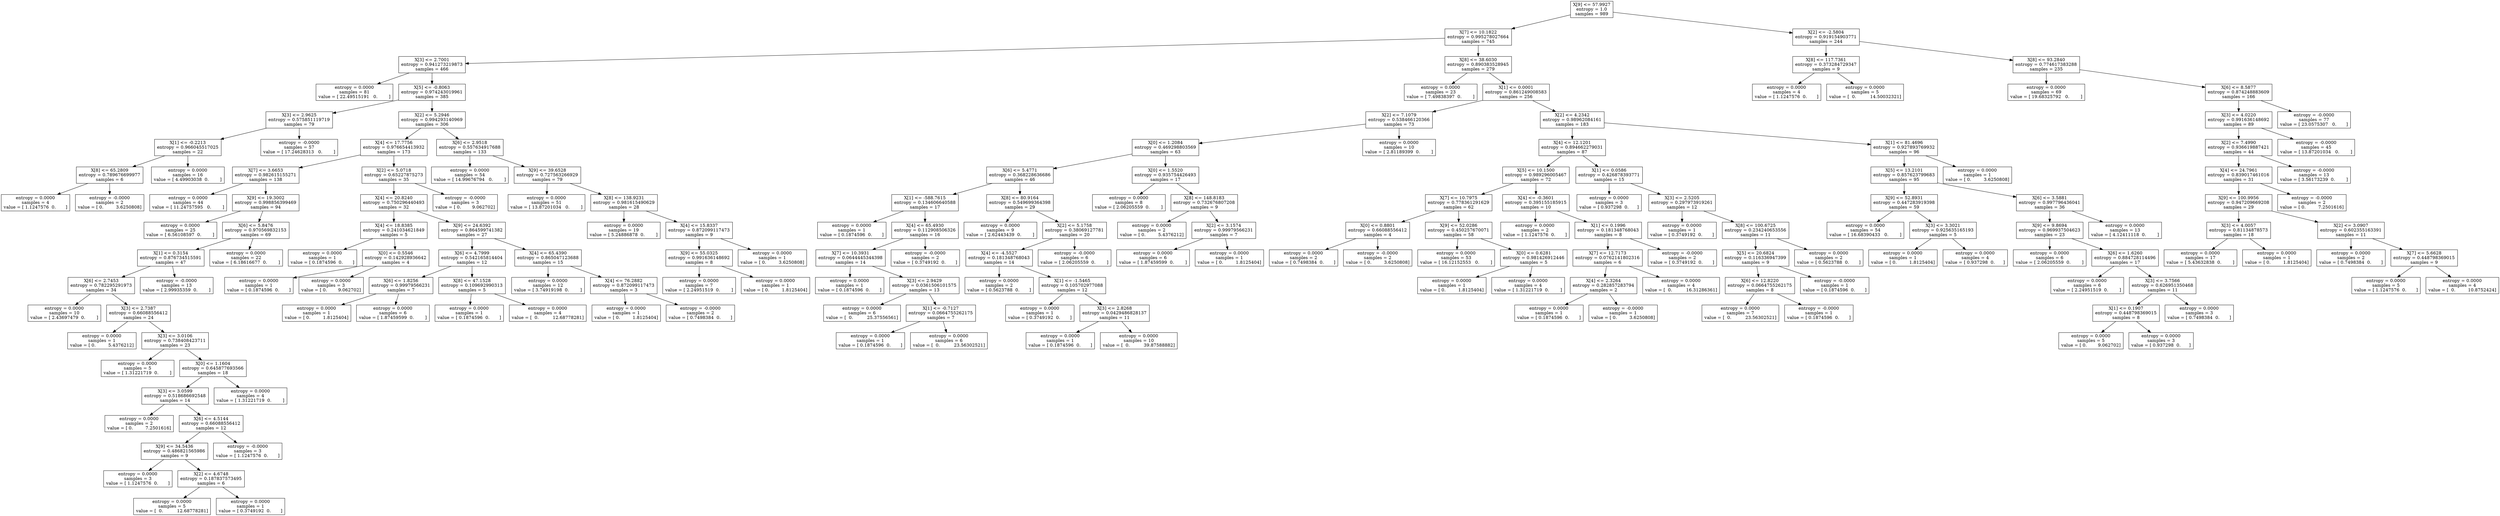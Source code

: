 digraph Tree {
0 [label="X[9] <= 57.9927\nentropy = 1.0\nsamples = 989", shape="box"] ;
1 [label="X[7] <= 10.1822\nentropy = 0.995278027664\nsamples = 745", shape="box"] ;
0 -> 1 ;
2 [label="X[3] <= 2.7001\nentropy = 0.941273219873\nsamples = 466", shape="box"] ;
1 -> 2 ;
3 [label="entropy = 0.0000\nsamples = 81\nvalue = [ 22.49515191   0.        ]", shape="box"] ;
2 -> 3 ;
4 [label="X[5] <= -0.8063\nentropy = 0.974243019961\nsamples = 385", shape="box"] ;
2 -> 4 ;
5 [label="X[3] <= 2.9625\nentropy = 0.575851119719\nsamples = 79", shape="box"] ;
4 -> 5 ;
6 [label="X[1] <= -0.2213\nentropy = 0.966045517025\nsamples = 22", shape="box"] ;
5 -> 6 ;
7 [label="X[8] <= 65.2809\nentropy = 0.789676699977\nsamples = 6", shape="box"] ;
6 -> 7 ;
8 [label="entropy = 0.0000\nsamples = 4\nvalue = [ 1.1247576  0.       ]", shape="box"] ;
7 -> 8 ;
9 [label="entropy = -0.0000\nsamples = 2\nvalue = [ 0.         3.6250808]", shape="box"] ;
7 -> 9 ;
10 [label="entropy = 0.0000\nsamples = 16\nvalue = [ 4.49903038  0.        ]", shape="box"] ;
6 -> 10 ;
11 [label="entropy = -0.0000\nsamples = 57\nvalue = [ 17.24628313   0.        ]", shape="box"] ;
5 -> 11 ;
12 [label="X[2] <= 5.2946\nentropy = 0.994293140969\nsamples = 306", shape="box"] ;
4 -> 12 ;
13 [label="X[4] <= 17.7756\nentropy = 0.976654413932\nsamples = 173", shape="box"] ;
12 -> 13 ;
14 [label="X[7] <= 3.6653\nentropy = 0.982615155271\nsamples = 138", shape="box"] ;
13 -> 14 ;
15 [label="entropy = 0.0000\nsamples = 44\nvalue = [ 11.24757595   0.        ]", shape="box"] ;
14 -> 15 ;
16 [label="X[9] <= 19.3002\nentropy = 0.998856399469\nsamples = 94", shape="box"] ;
14 -> 16 ;
17 [label="entropy = 0.0000\nsamples = 25\nvalue = [ 6.56108597  0.        ]", shape="box"] ;
16 -> 17 ;
18 [label="X[6] <= 5.8476\nentropy = 0.970569832153\nsamples = 69", shape="box"] ;
16 -> 18 ;
19 [label="X[1] <= 0.3154\nentropy = 0.876734515591\nsamples = 47", shape="box"] ;
18 -> 19 ;
20 [label="X[6] <= 2.7453\nentropy = 0.782295291973\nsamples = 34", shape="box"] ;
19 -> 20 ;
21 [label="entropy = 0.0000\nsamples = 10\nvalue = [ 2.43697479  0.        ]", shape="box"] ;
20 -> 21 ;
22 [label="X[3] <= 2.7387\nentropy = 0.66088556412\nsamples = 24", shape="box"] ;
20 -> 22 ;
23 [label="entropy = 0.0000\nsamples = 1\nvalue = [ 0.         5.4376212]", shape="box"] ;
22 -> 23 ;
24 [label="X[3] <= 3.0106\nentropy = 0.738408423711\nsamples = 23", shape="box"] ;
22 -> 24 ;
25 [label="entropy = 0.0000\nsamples = 5\nvalue = [ 1.31221719  0.        ]", shape="box"] ;
24 -> 25 ;
26 [label="X[0] <= 1.1604\nentropy = 0.645877693566\nsamples = 18", shape="box"] ;
24 -> 26 ;
27 [label="X[3] <= 3.0599\nentropy = 0.518686692548\nsamples = 14", shape="box"] ;
26 -> 27 ;
28 [label="entropy = 0.0000\nsamples = 2\nvalue = [ 0.         7.2501616]", shape="box"] ;
27 -> 28 ;
29 [label="X[6] <= 4.5144\nentropy = 0.66088556412\nsamples = 12", shape="box"] ;
27 -> 29 ;
30 [label="X[9] <= 34.5436\nentropy = 0.486821565986\nsamples = 9", shape="box"] ;
29 -> 30 ;
31 [label="entropy = 0.0000\nsamples = 3\nvalue = [ 1.1247576  0.       ]", shape="box"] ;
30 -> 31 ;
32 [label="X[2] <= 4.6748\nentropy = 0.187837573495\nsamples = 6", shape="box"] ;
30 -> 32 ;
33 [label="entropy = 0.0000\nsamples = 5\nvalue = [  0.          12.68778281]", shape="box"] ;
32 -> 33 ;
34 [label="entropy = 0.0000\nsamples = 1\nvalue = [ 0.3749192  0.       ]", shape="box"] ;
32 -> 34 ;
35 [label="entropy = -0.0000\nsamples = 3\nvalue = [ 1.1247576  0.       ]", shape="box"] ;
29 -> 35 ;
36 [label="entropy = 0.0000\nsamples = 4\nvalue = [ 1.31221719  0.        ]", shape="box"] ;
26 -> 36 ;
37 [label="entropy = -0.0000\nsamples = 13\nvalue = [ 2.99935359  0.        ]", shape="box"] ;
19 -> 37 ;
38 [label="entropy = 0.0000\nsamples = 22\nvalue = [ 6.18616677  0.        ]", shape="box"] ;
18 -> 38 ;
39 [label="X[2] <= 5.0718\nentropy = 0.65227875273\nsamples = 35", shape="box"] ;
13 -> 39 ;
40 [label="X[4] <= 20.8240\nentropy = 0.750296440493\nsamples = 32", shape="box"] ;
39 -> 40 ;
41 [label="X[4] <= 18.8385\nentropy = 0.241034621849\nsamples = 5", shape="box"] ;
40 -> 41 ;
42 [label="entropy = 0.0000\nsamples = 1\nvalue = [ 0.1874596  0.       ]", shape="box"] ;
41 -> 42 ;
43 [label="X[0] <= 0.5546\nentropy = 0.142928936642\nsamples = 4", shape="box"] ;
41 -> 43 ;
44 [label="entropy = 0.0000\nsamples = 1\nvalue = [ 0.1874596  0.       ]", shape="box"] ;
43 -> 44 ;
45 [label="entropy = 0.0000\nsamples = 3\nvalue = [ 0.        9.062702]", shape="box"] ;
43 -> 45 ;
46 [label="X[9] <= 24.6392\nentropy = 0.864599741382\nsamples = 27", shape="box"] ;
40 -> 46 ;
47 [label="X[6] <= 4.7999\nentropy = 0.542165814404\nsamples = 12", shape="box"] ;
46 -> 47 ;
48 [label="X[6] <= 1.8256\nentropy = 0.99979566231\nsamples = 7", shape="box"] ;
47 -> 48 ;
49 [label="entropy = 0.0000\nsamples = 1\nvalue = [ 0.         1.8125404]", shape="box"] ;
48 -> 49 ;
50 [label="entropy = 0.0000\nsamples = 6\nvalue = [ 1.87459599  0.        ]", shape="box"] ;
48 -> 50 ;
51 [label="X[8] <= 47.1528\nentropy = 0.109692990313\nsamples = 5", shape="box"] ;
47 -> 51 ;
52 [label="entropy = 0.0000\nsamples = 1\nvalue = [ 0.1874596  0.       ]", shape="box"] ;
51 -> 52 ;
53 [label="entropy = 0.0000\nsamples = 4\nvalue = [  0.          12.68778281]", shape="box"] ;
51 -> 53 ;
54 [label="X[4] <= 65.4390\nentropy = 0.865047123688\nsamples = 15", shape="box"] ;
46 -> 54 ;
55 [label="entropy = 0.0000\nsamples = 12\nvalue = [ 3.74919198  0.        ]", shape="box"] ;
54 -> 55 ;
56 [label="X[4] <= 76.2882\nentropy = 0.872099117473\nsamples = 3", shape="box"] ;
54 -> 56 ;
57 [label="entropy = 0.0000\nsamples = 1\nvalue = [ 0.         1.8125404]", shape="box"] ;
56 -> 57 ;
58 [label="entropy = -0.0000\nsamples = 2\nvalue = [ 0.7498384  0.       ]", shape="box"] ;
56 -> 58 ;
59 [label="entropy = -0.0000\nsamples = 3\nvalue = [ 0.        9.062702]", shape="box"] ;
39 -> 59 ;
60 [label="X[6] <= 2.9518\nentropy = 0.557634917688\nsamples = 133", shape="box"] ;
12 -> 60 ;
61 [label="entropy = 0.0000\nsamples = 54\nvalue = [ 14.99676794   0.        ]", shape="box"] ;
60 -> 61 ;
62 [label="X[9] <= 39.6528\nentropy = 0.727563266929\nsamples = 79", shape="box"] ;
60 -> 62 ;
63 [label="entropy = 0.0000\nsamples = 51\nvalue = [ 13.87201034   0.        ]", shape="box"] ;
62 -> 63 ;
64 [label="X[8] <= 138.9231\nentropy = 0.981615490629\nsamples = 28", shape="box"] ;
62 -> 64 ;
65 [label="entropy = 0.0000\nsamples = 19\nvalue = [ 5.24886878  0.        ]", shape="box"] ;
64 -> 65 ;
66 [label="X[4] <= 15.8337\nentropy = 0.872099117473\nsamples = 9", shape="box"] ;
64 -> 66 ;
67 [label="X[9] <= 55.0325\nentropy = 0.991636148692\nsamples = 8", shape="box"] ;
66 -> 67 ;
68 [label="entropy = 0.0000\nsamples = 7\nvalue = [ 2.24951519  0.        ]", shape="box"] ;
67 -> 68 ;
69 [label="entropy = 0.0000\nsamples = 1\nvalue = [ 0.         1.8125404]", shape="box"] ;
67 -> 69 ;
70 [label="entropy = 0.0000\nsamples = 1\nvalue = [ 0.         3.6250808]", shape="box"] ;
66 -> 70 ;
71 [label="X[8] <= 38.6030\nentropy = 0.890383528945\nsamples = 279", shape="box"] ;
1 -> 71 ;
72 [label="entropy = 0.0000\nsamples = 23\nvalue = [ 7.49838397  0.        ]", shape="box"] ;
71 -> 72 ;
73 [label="X[1] <= 0.0001\nentropy = 0.861249008583\nsamples = 256", shape="box"] ;
71 -> 73 ;
74 [label="X[2] <= 7.1079\nentropy = 0.538466120366\nsamples = 73", shape="box"] ;
73 -> 74 ;
75 [label="X[0] <= 1.2084\nentropy = 0.469298803569\nsamples = 63", shape="box"] ;
74 -> 75 ;
76 [label="X[6] <= 5.4771\nentropy = 0.368228636686\nsamples = 46", shape="box"] ;
75 -> 76 ;
77 [label="X[1] <= -588.7615\nentropy = 0.134606640588\nsamples = 17", shape="box"] ;
76 -> 77 ;
78 [label="entropy = 0.0000\nsamples = 1\nvalue = [ 0.1874596  0.       ]", shape="box"] ;
77 -> 78 ;
79 [label="X[4] <= 65.4930\nentropy = 0.112908506326\nsamples = 16", shape="box"] ;
77 -> 79 ;
80 [label="X[7] <= 10.3931\nentropy = 0.0644445344398\nsamples = 14", shape="box"] ;
79 -> 80 ;
81 [label="entropy = 0.0000\nsamples = 1\nvalue = [ 0.1874596  0.       ]", shape="box"] ;
80 -> 81 ;
82 [label="X[3] <= 2.9429\nentropy = 0.0361506101575\nsamples = 13", shape="box"] ;
80 -> 82 ;
83 [label="entropy = 0.0000\nsamples = 6\nvalue = [  0.          25.37556561]", shape="box"] ;
82 -> 83 ;
84 [label="X[1] <= -0.7127\nentropy = 0.0664755262175\nsamples = 7", shape="box"] ;
82 -> 84 ;
85 [label="entropy = 0.0000\nsamples = 1\nvalue = [ 0.1874596  0.       ]", shape="box"] ;
84 -> 85 ;
86 [label="entropy = 0.0000\nsamples = 6\nvalue = [  0.          23.56302521]", shape="box"] ;
84 -> 86 ;
87 [label="entropy = -0.0000\nsamples = 2\nvalue = [ 0.3749192  0.       ]", shape="box"] ;
79 -> 87 ;
88 [label="X[8] <= 80.9164\nentropy = 0.549699364398\nsamples = 29", shape="box"] ;
76 -> 88 ;
89 [label="entropy = 0.0000\nsamples = 9\nvalue = [ 2.62443439  0.        ]", shape="box"] ;
88 -> 89 ;
90 [label="X[2] <= 5.1758\nentropy = 0.38069127781\nsamples = 20", shape="box"] ;
88 -> 90 ;
91 [label="X[4] <= -4.5527\nentropy = 0.181348768043\nsamples = 14", shape="box"] ;
90 -> 91 ;
92 [label="entropy = 0.0000\nsamples = 2\nvalue = [ 0.5623788  0.       ]", shape="box"] ;
91 -> 92 ;
93 [label="X[1] <= -1.5465\nentropy = 0.105702977088\nsamples = 12", shape="box"] ;
91 -> 93 ;
94 [label="entropy = 0.0000\nsamples = 1\nvalue = [ 0.3749192  0.       ]", shape="box"] ;
93 -> 94 ;
95 [label="X[3] <= 2.8268\nentropy = 0.0429486828137\nsamples = 11", shape="box"] ;
93 -> 95 ;
96 [label="entropy = 0.0000\nsamples = 1\nvalue = [ 0.1874596  0.       ]", shape="box"] ;
95 -> 96 ;
97 [label="entropy = 0.0000\nsamples = 10\nvalue = [  0.          39.87588882]", shape="box"] ;
95 -> 97 ;
98 [label="entropy = -0.0000\nsamples = 6\nvalue = [ 2.06205559  0.        ]", shape="box"] ;
90 -> 98 ;
99 [label="X[0] <= 1.5520\nentropy = 0.935754426493\nsamples = 17", shape="box"] ;
75 -> 99 ;
100 [label="entropy = 0.0000\nsamples = 8\nvalue = [ 2.06205559  0.        ]", shape="box"] ;
99 -> 100 ;
101 [label="X[8] <= 148.8183\nentropy = 0.732676807208\nsamples = 9", shape="box"] ;
99 -> 101 ;
102 [label="entropy = 0.0000\nsamples = 2\nvalue = [ 0.         5.4376212]", shape="box"] ;
101 -> 102 ;
103 [label="X[2] <= 3.1574\nentropy = 0.99979566231\nsamples = 7", shape="box"] ;
101 -> 103 ;
104 [label="entropy = 0.0000\nsamples = 6\nvalue = [ 1.87459599  0.        ]", shape="box"] ;
103 -> 104 ;
105 [label="entropy = 0.0000\nsamples = 1\nvalue = [ 0.         1.8125404]", shape="box"] ;
103 -> 105 ;
106 [label="entropy = 0.0000\nsamples = 10\nvalue = [ 2.81189399  0.        ]", shape="box"] ;
74 -> 106 ;
107 [label="X[2] <= 4.2342\nentropy = 0.98962084161\nsamples = 183", shape="box"] ;
73 -> 107 ;
108 [label="X[4] <= 12.1201\nentropy = 0.894662279031\nsamples = 87", shape="box"] ;
107 -> 108 ;
109 [label="X[5] <= 10.1500\nentropy = 0.989296005467\nsamples = 72", shape="box"] ;
108 -> 109 ;
110 [label="X[7] <= 10.7975\nentropy = 0.778361291629\nsamples = 62", shape="box"] ;
109 -> 110 ;
111 [label="X[0] <= 0.8801\nentropy = 0.66088556412\nsamples = 4", shape="box"] ;
110 -> 111 ;
112 [label="entropy = 0.0000\nsamples = 2\nvalue = [ 0.7498384  0.       ]", shape="box"] ;
111 -> 112 ;
113 [label="entropy = -0.0000\nsamples = 2\nvalue = [ 0.         3.6250808]", shape="box"] ;
111 -> 113 ;
114 [label="X[9] <= 52.0286\nentropy = 0.450257670071\nsamples = 58", shape="box"] ;
110 -> 114 ;
115 [label="entropy = 0.0000\nsamples = 53\nvalue = [ 16.12152553   0.        ]", shape="box"] ;
114 -> 115 ;
116 [label="X[0] <= 0.6281\nentropy = 0.981426912446\nsamples = 5", shape="box"] ;
114 -> 116 ;
117 [label="entropy = 0.0000\nsamples = 1\nvalue = [ 0.         1.8125404]", shape="box"] ;
116 -> 117 ;
118 [label="entropy = 0.0000\nsamples = 4\nvalue = [ 1.31221719  0.        ]", shape="box"] ;
116 -> 118 ;
119 [label="X[4] <= -0.3601\nentropy = 0.395155185915\nsamples = 10", shape="box"] ;
109 -> 119 ;
120 [label="entropy = 0.0000\nsamples = 2\nvalue = [ 1.1247576  0.       ]", shape="box"] ;
119 -> 120 ;
121 [label="X[1] <= 0.1996\nentropy = 0.181348768043\nsamples = 8", shape="box"] ;
119 -> 121 ;
122 [label="X[7] <= 12.7173\nentropy = 0.0762141802316\nsamples = 6", shape="box"] ;
121 -> 122 ;
123 [label="X[4] <= 2.3264\nentropy = 0.282857283794\nsamples = 2", shape="box"] ;
122 -> 123 ;
124 [label="entropy = 0.0000\nsamples = 1\nvalue = [ 0.1874596  0.       ]", shape="box"] ;
123 -> 124 ;
125 [label="entropy = -0.0000\nsamples = 1\nvalue = [ 0.         3.6250808]", shape="box"] ;
123 -> 125 ;
126 [label="entropy = 0.0000\nsamples = 4\nvalue = [  0.          16.31286361]", shape="box"] ;
122 -> 126 ;
127 [label="entropy = -0.0000\nsamples = 2\nvalue = [ 0.3749192  0.       ]", shape="box"] ;
121 -> 127 ;
128 [label="X[1] <= 0.0586\nentropy = 0.426878393771\nsamples = 15", shape="box"] ;
108 -> 128 ;
129 [label="entropy = 0.0000\nsamples = 3\nvalue = [ 0.937298  0.      ]", shape="box"] ;
128 -> 129 ;
130 [label="X[3] <= 2.5205\nentropy = 0.297973919261\nsamples = 12", shape="box"] ;
128 -> 130 ;
131 [label="entropy = 0.0000\nsamples = 1\nvalue = [ 0.3749192  0.       ]", shape="box"] ;
130 -> 131 ;
132 [label="X[8] <= 100.6725\nentropy = 0.234240653556\nsamples = 11", shape="box"] ;
130 -> 132 ;
133 [label="X[5] <= 20.6824\nentropy = 0.116336947399\nsamples = 9", shape="box"] ;
132 -> 133 ;
134 [label="X[6] <= 12.8220\nentropy = 0.0664755262175\nsamples = 8", shape="box"] ;
133 -> 134 ;
135 [label="entropy = 0.0000\nsamples = 7\nvalue = [  0.          23.56302521]", shape="box"] ;
134 -> 135 ;
136 [label="entropy = -0.0000\nsamples = 1\nvalue = [ 0.1874596  0.       ]", shape="box"] ;
134 -> 136 ;
137 [label="entropy = -0.0000\nsamples = 1\nvalue = [ 0.1874596  0.       ]", shape="box"] ;
133 -> 137 ;
138 [label="entropy = 0.0000\nsamples = 2\nvalue = [ 0.5623788  0.       ]", shape="box"] ;
132 -> 138 ;
139 [label="X[1] <= 81.4696\nentropy = 0.927893769932\nsamples = 96", shape="box"] ;
107 -> 139 ;
140 [label="X[5] <= 13.2101\nentropy = 0.857623799683\nsamples = 95", shape="box"] ;
139 -> 140 ;
141 [label="X[9] <= 52.8931\nentropy = 0.447283919398\nsamples = 59", shape="box"] ;
140 -> 141 ;
142 [label="entropy = 0.0000\nsamples = 54\nvalue = [ 16.68390433   0.        ]", shape="box"] ;
141 -> 142 ;
143 [label="X[3] <= 3.3021\nentropy = 0.925635165193\nsamples = 5", shape="box"] ;
141 -> 143 ;
144 [label="entropy = 0.0000\nsamples = 1\nvalue = [ 0.         1.8125404]", shape="box"] ;
143 -> 144 ;
145 [label="entropy = 0.0000\nsamples = 4\nvalue = [ 0.937298  0.      ]", shape="box"] ;
143 -> 145 ;
146 [label="X[6] <= 3.5881\nentropy = 0.997796436041\nsamples = 36", shape="box"] ;
140 -> 146 ;
147 [label="X[9] <= 9.8694\nentropy = 0.969937504623\nsamples = 23", shape="box"] ;
146 -> 147 ;
148 [label="entropy = 0.0000\nsamples = 6\nvalue = [ 2.06205559  0.        ]", shape="box"] ;
147 -> 148 ;
149 [label="X[6] <= 1.6260\nentropy = 0.884728114496\nsamples = 17", shape="box"] ;
147 -> 149 ;
150 [label="entropy = 0.0000\nsamples = 6\nvalue = [ 2.24951519  0.        ]", shape="box"] ;
149 -> 150 ;
151 [label="X[3] <= 3.7566\nentropy = 0.626951350468\nsamples = 11", shape="box"] ;
149 -> 151 ;
152 [label="X[1] <= 0.1907\nentropy = 0.448798369015\nsamples = 8", shape="box"] ;
151 -> 152 ;
153 [label="entropy = 0.0000\nsamples = 5\nvalue = [ 0.        9.062702]", shape="box"] ;
152 -> 153 ;
154 [label="entropy = 0.0000\nsamples = 3\nvalue = [ 0.937298  0.      ]", shape="box"] ;
152 -> 154 ;
155 [label="entropy = 0.0000\nsamples = 3\nvalue = [ 0.7498384  0.       ]", shape="box"] ;
151 -> 155 ;
156 [label="entropy = 0.0000\nsamples = 13\nvalue = [ 4.12411118  0.        ]", shape="box"] ;
146 -> 156 ;
157 [label="entropy = 0.0000\nsamples = 1\nvalue = [ 0.         3.6250808]", shape="box"] ;
139 -> 157 ;
158 [label="X[2] <= -2.5804\nentropy = 0.919154903771\nsamples = 244", shape="box"] ;
0 -> 158 ;
159 [label="X[8] <= 117.7361\nentropy = 0.373284729347\nsamples = 9", shape="box"] ;
158 -> 159 ;
160 [label="entropy = 0.0000\nsamples = 4\nvalue = [ 1.1247576  0.       ]", shape="box"] ;
159 -> 160 ;
161 [label="entropy = 0.0000\nsamples = 5\nvalue = [  0.          14.50032321]", shape="box"] ;
159 -> 161 ;
162 [label="X[8] <= 93.2840\nentropy = 0.774617383288\nsamples = 235", shape="box"] ;
158 -> 162 ;
163 [label="entropy = 0.0000\nsamples = 69\nvalue = [ 19.68325792   0.        ]", shape="box"] ;
162 -> 163 ;
164 [label="X[6] <= 8.5877\nentropy = 0.874248883609\nsamples = 166", shape="box"] ;
162 -> 164 ;
165 [label="X[3] <= 4.0220\nentropy = 0.991636148692\nsamples = 89", shape="box"] ;
164 -> 165 ;
166 [label="X[2] <= 7.4990\nentropy = 0.936619887421\nsamples = 44", shape="box"] ;
165 -> 166 ;
167 [label="X[4] <= 24.7961\nentropy = 0.839017461016\nsamples = 31", shape="box"] ;
166 -> 167 ;
168 [label="X[9] <= 100.9956\nentropy = 0.947209669208\nsamples = 29", shape="box"] ;
167 -> 168 ;
169 [label="X[3] <= 4.0057\nentropy = 0.81134878573\nsamples = 18", shape="box"] ;
168 -> 169 ;
170 [label="entropy = 0.0000\nsamples = 17\nvalue = [ 5.43632838  0.        ]", shape="box"] ;
169 -> 170 ;
171 [label="entropy = 0.0000\nsamples = 1\nvalue = [ 0.         1.8125404]", shape="box"] ;
169 -> 171 ;
172 [label="X[2] <= 3.0907\nentropy = 0.602355163391\nsamples = 11", shape="box"] ;
168 -> 172 ;
173 [label="entropy = 0.0000\nsamples = 2\nvalue = [ 0.7498384  0.       ]", shape="box"] ;
172 -> 173 ;
174 [label="X[7] <= 5.6628\nentropy = 0.448798369015\nsamples = 9", shape="box"] ;
172 -> 174 ;
175 [label="entropy = 0.0000\nsamples = 5\nvalue = [ 1.1247576  0.       ]", shape="box"] ;
174 -> 175 ;
176 [label="entropy = 0.0000\nsamples = 4\nvalue = [  0.         10.8752424]", shape="box"] ;
174 -> 176 ;
177 [label="entropy = -0.0000\nsamples = 2\nvalue = [ 0.         7.2501616]", shape="box"] ;
167 -> 177 ;
178 [label="entropy = -0.0000\nsamples = 13\nvalue = [ 3.56173239  0.        ]", shape="box"] ;
166 -> 178 ;
179 [label="entropy = -0.0000\nsamples = 45\nvalue = [ 13.87201034   0.        ]", shape="box"] ;
165 -> 179 ;
180 [label="entropy = -0.0000\nsamples = 77\nvalue = [ 23.0575307   0.       ]", shape="box"] ;
164 -> 180 ;
}